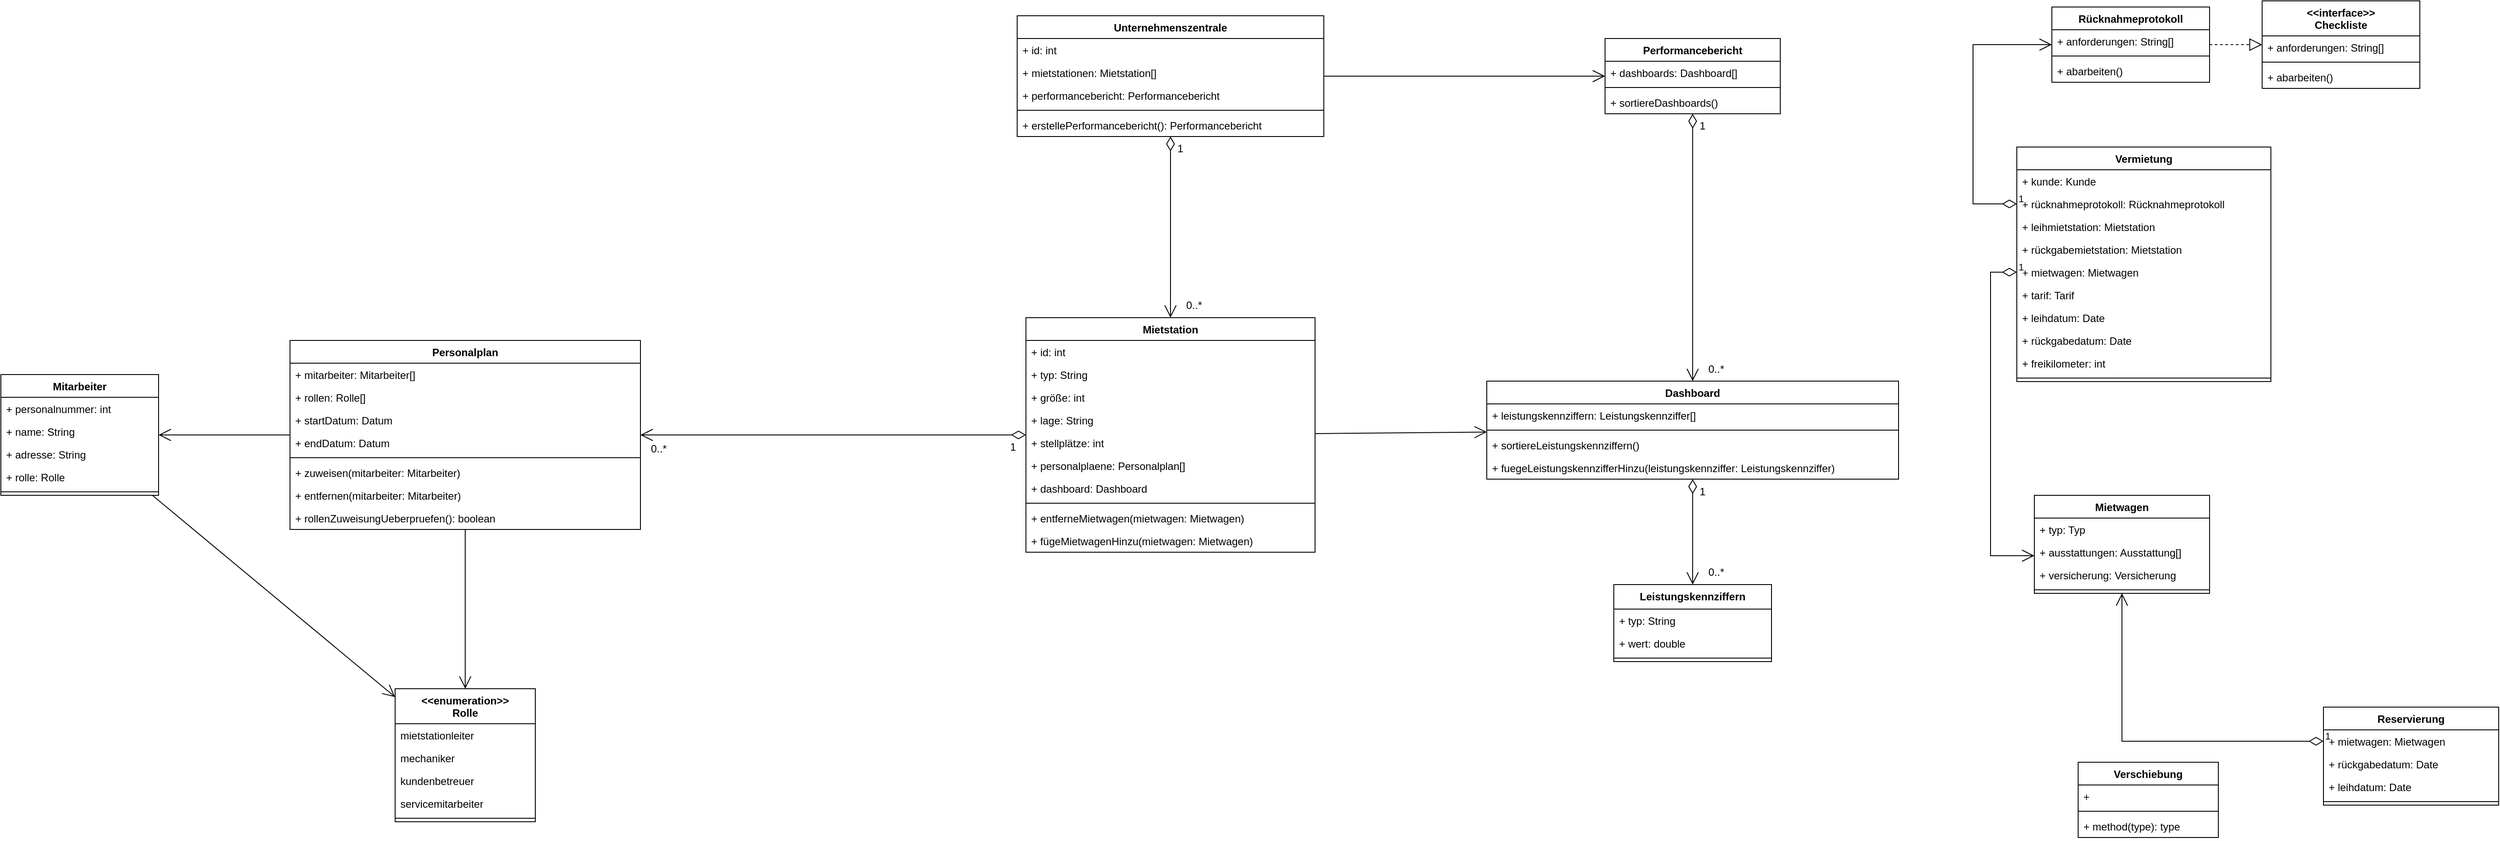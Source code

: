 <mxfile version="16.2.2" type="github">
  <diagram id="ZMPBVdDReR-dd0KNUXKv" name="Page-1">
    <mxGraphModel dx="5080" dy="1983" grid="1" gridSize="10" guides="1" tooltips="1" connect="1" arrows="1" fold="1" page="1" pageScale="1" pageWidth="1600" pageHeight="900" math="0" shadow="0">
      <root>
        <mxCell id="0" />
        <mxCell id="1" parent="0" />
        <mxCell id="JOfPQrPtgQj5ozjjMgrj-1" value="Mietstation" style="swimlane;fontStyle=1;align=center;verticalAlign=top;childLayout=stackLayout;horizontal=1;startSize=26;horizontalStack=0;resizeParent=1;resizeParentMax=0;resizeLast=0;collapsible=1;marginBottom=0;" parent="1" vertex="1">
          <mxGeometry x="-81" y="395" width="330" height="268" as="geometry" />
        </mxCell>
        <mxCell id="JOfPQrPtgQj5ozjjMgrj-76" value="+ id: int" style="text;strokeColor=none;fillColor=none;align=left;verticalAlign=top;spacingLeft=4;spacingRight=4;overflow=hidden;rotatable=0;points=[[0,0.5],[1,0.5]];portConstraint=eastwest;" parent="JOfPQrPtgQj5ozjjMgrj-1" vertex="1">
          <mxGeometry y="26" width="330" height="26" as="geometry" />
        </mxCell>
        <mxCell id="JOfPQrPtgQj5ozjjMgrj-2" value="+ typ: String" style="text;strokeColor=none;fillColor=none;align=left;verticalAlign=top;spacingLeft=4;spacingRight=4;overflow=hidden;rotatable=0;points=[[0,0.5],[1,0.5]];portConstraint=eastwest;" parent="JOfPQrPtgQj5ozjjMgrj-1" vertex="1">
          <mxGeometry y="52" width="330" height="26" as="geometry" />
        </mxCell>
        <mxCell id="JOfPQrPtgQj5ozjjMgrj-73" value="+ größe: int" style="text;strokeColor=none;fillColor=none;align=left;verticalAlign=top;spacingLeft=4;spacingRight=4;overflow=hidden;rotatable=0;points=[[0,0.5],[1,0.5]];portConstraint=eastwest;" parent="JOfPQrPtgQj5ozjjMgrj-1" vertex="1">
          <mxGeometry y="78" width="330" height="26" as="geometry" />
        </mxCell>
        <mxCell id="JOfPQrPtgQj5ozjjMgrj-74" value="+ lage: String" style="text;strokeColor=none;fillColor=none;align=left;verticalAlign=top;spacingLeft=4;spacingRight=4;overflow=hidden;rotatable=0;points=[[0,0.5],[1,0.5]];portConstraint=eastwest;" parent="JOfPQrPtgQj5ozjjMgrj-1" vertex="1">
          <mxGeometry y="104" width="330" height="26" as="geometry" />
        </mxCell>
        <mxCell id="JOfPQrPtgQj5ozjjMgrj-77" value="+ stellplätze: int" style="text;strokeColor=none;fillColor=none;align=left;verticalAlign=top;spacingLeft=4;spacingRight=4;overflow=hidden;rotatable=0;points=[[0,0.5],[1,0.5]];portConstraint=eastwest;" parent="JOfPQrPtgQj5ozjjMgrj-1" vertex="1">
          <mxGeometry y="130" width="330" height="26" as="geometry" />
        </mxCell>
        <mxCell id="keo7LRHrqXR6IUppqkBO-17" value="+ personalplaene: Personalplan[]" style="text;strokeColor=none;fillColor=none;align=left;verticalAlign=top;spacingLeft=4;spacingRight=4;overflow=hidden;rotatable=0;points=[[0,0.5],[1,0.5]];portConstraint=eastwest;fontSize=12;" vertex="1" parent="JOfPQrPtgQj5ozjjMgrj-1">
          <mxGeometry y="156" width="330" height="26" as="geometry" />
        </mxCell>
        <mxCell id="keo7LRHrqXR6IUppqkBO-25" value="+ dashboard: Dashboard" style="text;strokeColor=none;fillColor=none;align=left;verticalAlign=top;spacingLeft=4;spacingRight=4;overflow=hidden;rotatable=0;points=[[0,0.5],[1,0.5]];portConstraint=eastwest;fontSize=12;" vertex="1" parent="JOfPQrPtgQj5ozjjMgrj-1">
          <mxGeometry y="182" width="330" height="26" as="geometry" />
        </mxCell>
        <mxCell id="JOfPQrPtgQj5ozjjMgrj-3" value="" style="line;strokeWidth=1;fillColor=none;align=left;verticalAlign=middle;spacingTop=-1;spacingLeft=3;spacingRight=3;rotatable=0;labelPosition=right;points=[];portConstraint=eastwest;" parent="JOfPQrPtgQj5ozjjMgrj-1" vertex="1">
          <mxGeometry y="208" width="330" height="8" as="geometry" />
        </mxCell>
        <mxCell id="JOfPQrPtgQj5ozjjMgrj-243" value="+ entferneMietwagen(mietwagen: Mietwagen)" style="text;strokeColor=none;fillColor=none;align=left;verticalAlign=top;spacingLeft=4;spacingRight=4;overflow=hidden;rotatable=0;points=[[0,0.5],[1,0.5]];portConstraint=eastwest;" parent="JOfPQrPtgQj5ozjjMgrj-1" vertex="1">
          <mxGeometry y="216" width="330" height="26" as="geometry" />
        </mxCell>
        <mxCell id="JOfPQrPtgQj5ozjjMgrj-244" value="+ fügeMietwagenHinzu(mietwagen: Mietwagen)" style="text;strokeColor=none;fillColor=none;align=left;verticalAlign=top;spacingLeft=4;spacingRight=4;overflow=hidden;rotatable=0;points=[[0,0.5],[1,0.5]];portConstraint=eastwest;" parent="JOfPQrPtgQj5ozjjMgrj-1" vertex="1">
          <mxGeometry y="242" width="330" height="26" as="geometry" />
        </mxCell>
        <mxCell id="JOfPQrPtgQj5ozjjMgrj-5" value="Mietwagen" style="swimlane;fontStyle=1;align=center;verticalAlign=top;childLayout=stackLayout;horizontal=1;startSize=26;horizontalStack=0;resizeParent=1;resizeParentMax=0;resizeLast=0;collapsible=1;marginBottom=0;" parent="1" vertex="1">
          <mxGeometry x="1070" y="598" width="200" height="112" as="geometry" />
        </mxCell>
        <mxCell id="JOfPQrPtgQj5ozjjMgrj-6" value="+ typ: Typ" style="text;strokeColor=none;fillColor=none;align=left;verticalAlign=top;spacingLeft=4;spacingRight=4;overflow=hidden;rotatable=0;points=[[0,0.5],[1,0.5]];portConstraint=eastwest;" parent="JOfPQrPtgQj5ozjjMgrj-5" vertex="1">
          <mxGeometry y="26" width="200" height="26" as="geometry" />
        </mxCell>
        <mxCell id="JOfPQrPtgQj5ozjjMgrj-115" value="+ ausstattungen: Ausstattung[]" style="text;strokeColor=none;fillColor=none;align=left;verticalAlign=top;spacingLeft=4;spacingRight=4;overflow=hidden;rotatable=0;points=[[0,0.5],[1,0.5]];portConstraint=eastwest;" parent="JOfPQrPtgQj5ozjjMgrj-5" vertex="1">
          <mxGeometry y="52" width="200" height="26" as="geometry" />
        </mxCell>
        <mxCell id="JOfPQrPtgQj5ozjjMgrj-118" value="+ versicherung: Versicherung" style="text;strokeColor=none;fillColor=none;align=left;verticalAlign=top;spacingLeft=4;spacingRight=4;overflow=hidden;rotatable=0;points=[[0,0.5],[1,0.5]];portConstraint=eastwest;" parent="JOfPQrPtgQj5ozjjMgrj-5" vertex="1">
          <mxGeometry y="78" width="200" height="26" as="geometry" />
        </mxCell>
        <mxCell id="JOfPQrPtgQj5ozjjMgrj-7" value="" style="line;strokeWidth=1;fillColor=none;align=left;verticalAlign=middle;spacingTop=-1;spacingLeft=3;spacingRight=3;rotatable=0;labelPosition=right;points=[];portConstraint=eastwest;" parent="JOfPQrPtgQj5ozjjMgrj-5" vertex="1">
          <mxGeometry y="104" width="200" height="8" as="geometry" />
        </mxCell>
        <mxCell id="JOfPQrPtgQj5ozjjMgrj-29" value="Unternehmenszentrale" style="swimlane;fontStyle=1;align=center;verticalAlign=top;childLayout=stackLayout;horizontal=1;startSize=26;horizontalStack=0;resizeParent=1;resizeParentMax=0;resizeLast=0;collapsible=1;marginBottom=0;" parent="1" vertex="1">
          <mxGeometry x="-91" y="50" width="350" height="138" as="geometry" />
        </mxCell>
        <mxCell id="JOfPQrPtgQj5ozjjMgrj-75" value="+ id: int" style="text;strokeColor=none;fillColor=none;align=left;verticalAlign=top;spacingLeft=4;spacingRight=4;overflow=hidden;rotatable=0;points=[[0,0.5],[1,0.5]];portConstraint=eastwest;" parent="JOfPQrPtgQj5ozjjMgrj-29" vertex="1">
          <mxGeometry y="26" width="350" height="26" as="geometry" />
        </mxCell>
        <mxCell id="keo7LRHrqXR6IUppqkBO-21" value="+ mietstationen: Mietstation[]" style="text;strokeColor=none;fillColor=none;align=left;verticalAlign=top;spacingLeft=4;spacingRight=4;overflow=hidden;rotatable=0;points=[[0,0.5],[1,0.5]];portConstraint=eastwest;fontSize=12;" vertex="1" parent="JOfPQrPtgQj5ozjjMgrj-29">
          <mxGeometry y="52" width="350" height="26" as="geometry" />
        </mxCell>
        <mxCell id="JOfPQrPtgQj5ozjjMgrj-183" value="+ performancebericht: Performancebericht" style="text;strokeColor=none;fillColor=none;align=left;verticalAlign=top;spacingLeft=4;spacingRight=4;overflow=hidden;rotatable=0;points=[[0,0.5],[1,0.5]];portConstraint=eastwest;" parent="JOfPQrPtgQj5ozjjMgrj-29" vertex="1">
          <mxGeometry y="78" width="350" height="26" as="geometry" />
        </mxCell>
        <mxCell id="JOfPQrPtgQj5ozjjMgrj-31" value="" style="line;strokeWidth=1;fillColor=none;align=left;verticalAlign=middle;spacingTop=-1;spacingLeft=3;spacingRight=3;rotatable=0;labelPosition=right;points=[];portConstraint=eastwest;" parent="JOfPQrPtgQj5ozjjMgrj-29" vertex="1">
          <mxGeometry y="104" width="350" height="8" as="geometry" />
        </mxCell>
        <mxCell id="JOfPQrPtgQj5ozjjMgrj-101" value="+ erstellePerformancebericht(): Performancebericht" style="text;strokeColor=none;fillColor=none;align=left;verticalAlign=top;spacingLeft=4;spacingRight=4;overflow=hidden;rotatable=0;points=[[0,0.5],[1,0.5]];portConstraint=eastwest;" parent="JOfPQrPtgQj5ozjjMgrj-29" vertex="1">
          <mxGeometry y="112" width="350" height="26" as="geometry" />
        </mxCell>
        <mxCell id="JOfPQrPtgQj5ozjjMgrj-33" value="Performancebericht" style="swimlane;fontStyle=1;align=center;verticalAlign=top;childLayout=stackLayout;horizontal=1;startSize=26;horizontalStack=0;resizeParent=1;resizeParentMax=0;resizeLast=0;collapsible=1;marginBottom=0;" parent="1" vertex="1">
          <mxGeometry x="580" y="76" width="200" height="86" as="geometry" />
        </mxCell>
        <mxCell id="JOfPQrPtgQj5ozjjMgrj-34" value="+ dashboards: Dashboard[]" style="text;strokeColor=none;fillColor=none;align=left;verticalAlign=top;spacingLeft=4;spacingRight=4;overflow=hidden;rotatable=0;points=[[0,0.5],[1,0.5]];portConstraint=eastwest;" parent="JOfPQrPtgQj5ozjjMgrj-33" vertex="1">
          <mxGeometry y="26" width="200" height="26" as="geometry" />
        </mxCell>
        <mxCell id="JOfPQrPtgQj5ozjjMgrj-35" value="" style="line;strokeWidth=1;fillColor=none;align=left;verticalAlign=middle;spacingTop=-1;spacingLeft=3;spacingRight=3;rotatable=0;labelPosition=right;points=[];portConstraint=eastwest;" parent="JOfPQrPtgQj5ozjjMgrj-33" vertex="1">
          <mxGeometry y="52" width="200" height="8" as="geometry" />
        </mxCell>
        <mxCell id="keo7LRHrqXR6IUppqkBO-32" value="+ sortiereDashboards()" style="text;strokeColor=none;fillColor=none;align=left;verticalAlign=top;spacingLeft=4;spacingRight=4;overflow=hidden;rotatable=0;points=[[0,0.5],[1,0.5]];portConstraint=eastwest;fontSize=12;" vertex="1" parent="JOfPQrPtgQj5ozjjMgrj-33">
          <mxGeometry y="60" width="200" height="26" as="geometry" />
        </mxCell>
        <mxCell id="JOfPQrPtgQj5ozjjMgrj-37" value="Dashboard" style="swimlane;fontStyle=1;align=center;verticalAlign=top;childLayout=stackLayout;horizontal=1;startSize=26;horizontalStack=0;resizeParent=1;resizeParentMax=0;resizeLast=0;collapsible=1;marginBottom=0;" parent="1" vertex="1">
          <mxGeometry x="445" y="467.53" width="470" height="112" as="geometry" />
        </mxCell>
        <mxCell id="keo7LRHrqXR6IUppqkBO-27" value="+ leistungskennziffern: Leistungskennziffer[]" style="text;strokeColor=none;fillColor=none;align=left;verticalAlign=top;spacingLeft=4;spacingRight=4;overflow=hidden;rotatable=0;points=[[0,0.5],[1,0.5]];portConstraint=eastwest;fontSize=12;" vertex="1" parent="JOfPQrPtgQj5ozjjMgrj-37">
          <mxGeometry y="26" width="470" height="26" as="geometry" />
        </mxCell>
        <mxCell id="JOfPQrPtgQj5ozjjMgrj-39" value="" style="line;strokeWidth=1;fillColor=none;align=left;verticalAlign=middle;spacingTop=-1;spacingLeft=3;spacingRight=3;rotatable=0;labelPosition=right;points=[];portConstraint=eastwest;" parent="JOfPQrPtgQj5ozjjMgrj-37" vertex="1">
          <mxGeometry y="52" width="470" height="8" as="geometry" />
        </mxCell>
        <mxCell id="keo7LRHrqXR6IUppqkBO-33" value="+ sortiereLeistungskennziffern()" style="text;strokeColor=none;fillColor=none;align=left;verticalAlign=top;spacingLeft=4;spacingRight=4;overflow=hidden;rotatable=0;points=[[0,0.5],[1,0.5]];portConstraint=eastwest;fontSize=12;" vertex="1" parent="JOfPQrPtgQj5ozjjMgrj-37">
          <mxGeometry y="60" width="470" height="26" as="geometry" />
        </mxCell>
        <mxCell id="keo7LRHrqXR6IUppqkBO-31" value="+ fuegeLeistungskennzifferHinzu(leistungskennziffer: Leistungskennziffer)" style="text;strokeColor=none;fillColor=none;align=left;verticalAlign=top;spacingLeft=4;spacingRight=4;overflow=hidden;rotatable=0;points=[[0,0.5],[1,0.5]];portConstraint=eastwest;fontSize=12;" vertex="1" parent="JOfPQrPtgQj5ozjjMgrj-37">
          <mxGeometry y="86" width="470" height="26" as="geometry" />
        </mxCell>
        <mxCell id="JOfPQrPtgQj5ozjjMgrj-41" value="Mitarbeiter" style="swimlane;fontStyle=1;align=center;verticalAlign=top;childLayout=stackLayout;horizontal=1;startSize=26;horizontalStack=0;resizeParent=1;resizeParentMax=0;resizeLast=0;collapsible=1;marginBottom=0;" parent="1" vertex="1">
          <mxGeometry x="-1251" y="460" width="180" height="138" as="geometry" />
        </mxCell>
        <mxCell id="JOfPQrPtgQj5ozjjMgrj-206" value="+ personalnummer: int" style="text;strokeColor=none;fillColor=none;align=left;verticalAlign=top;spacingLeft=4;spacingRight=4;overflow=hidden;rotatable=0;points=[[0,0.5],[1,0.5]];portConstraint=eastwest;" parent="JOfPQrPtgQj5ozjjMgrj-41" vertex="1">
          <mxGeometry y="26" width="180" height="26" as="geometry" />
        </mxCell>
        <mxCell id="keo7LRHrqXR6IUppqkBO-5" value="+ name: String" style="text;strokeColor=none;fillColor=none;align=left;verticalAlign=top;spacingLeft=4;spacingRight=4;overflow=hidden;rotatable=0;points=[[0,0.5],[1,0.5]];portConstraint=eastwest;fontSize=12;" vertex="1" parent="JOfPQrPtgQj5ozjjMgrj-41">
          <mxGeometry y="52" width="180" height="26" as="geometry" />
        </mxCell>
        <mxCell id="keo7LRHrqXR6IUppqkBO-6" value="+ adresse: String" style="text;strokeColor=none;fillColor=none;align=left;verticalAlign=top;spacingLeft=4;spacingRight=4;overflow=hidden;rotatable=0;points=[[0,0.5],[1,0.5]];portConstraint=eastwest;fontSize=12;" vertex="1" parent="JOfPQrPtgQj5ozjjMgrj-41">
          <mxGeometry y="78" width="180" height="26" as="geometry" />
        </mxCell>
        <mxCell id="JOfPQrPtgQj5ozjjMgrj-42" value="+ rolle: Rolle" style="text;strokeColor=none;fillColor=none;align=left;verticalAlign=top;spacingLeft=4;spacingRight=4;overflow=hidden;rotatable=0;points=[[0,0.5],[1,0.5]];portConstraint=eastwest;" parent="JOfPQrPtgQj5ozjjMgrj-41" vertex="1">
          <mxGeometry y="104" width="180" height="26" as="geometry" />
        </mxCell>
        <mxCell id="JOfPQrPtgQj5ozjjMgrj-43" value="" style="line;strokeWidth=1;fillColor=none;align=left;verticalAlign=middle;spacingTop=-1;spacingLeft=3;spacingRight=3;rotatable=0;labelPosition=right;points=[];portConstraint=eastwest;" parent="JOfPQrPtgQj5ozjjMgrj-41" vertex="1">
          <mxGeometry y="130" width="180" height="8" as="geometry" />
        </mxCell>
        <mxCell id="JOfPQrPtgQj5ozjjMgrj-45" value="&lt;&lt;enumeration&gt;&gt;&#xa;Rolle" style="swimlane;fontStyle=1;align=center;verticalAlign=top;childLayout=stackLayout;horizontal=1;startSize=40;horizontalStack=0;resizeParent=1;resizeParentMax=0;resizeLast=0;collapsible=1;marginBottom=0;" parent="1" vertex="1">
          <mxGeometry x="-801" y="819" width="160" height="152" as="geometry" />
        </mxCell>
        <mxCell id="JOfPQrPtgQj5ozjjMgrj-46" value="mietstationleiter" style="text;strokeColor=none;fillColor=none;align=left;verticalAlign=top;spacingLeft=4;spacingRight=4;overflow=hidden;rotatable=0;points=[[0,0.5],[1,0.5]];portConstraint=eastwest;" parent="JOfPQrPtgQj5ozjjMgrj-45" vertex="1">
          <mxGeometry y="40" width="160" height="26" as="geometry" />
        </mxCell>
        <mxCell id="keo7LRHrqXR6IUppqkBO-7" value="mechaniker" style="text;strokeColor=none;fillColor=none;align=left;verticalAlign=top;spacingLeft=4;spacingRight=4;overflow=hidden;rotatable=0;points=[[0,0.5],[1,0.5]];portConstraint=eastwest;fontSize=12;" vertex="1" parent="JOfPQrPtgQj5ozjjMgrj-45">
          <mxGeometry y="66" width="160" height="26" as="geometry" />
        </mxCell>
        <mxCell id="keo7LRHrqXR6IUppqkBO-8" value="kundenbetreuer" style="text;strokeColor=none;fillColor=none;align=left;verticalAlign=top;spacingLeft=4;spacingRight=4;overflow=hidden;rotatable=0;points=[[0,0.5],[1,0.5]];portConstraint=eastwest;fontSize=12;" vertex="1" parent="JOfPQrPtgQj5ozjjMgrj-45">
          <mxGeometry y="92" width="160" height="26" as="geometry" />
        </mxCell>
        <mxCell id="keo7LRHrqXR6IUppqkBO-9" value="servicemitarbeiter" style="text;strokeColor=none;fillColor=none;align=left;verticalAlign=top;spacingLeft=4;spacingRight=4;overflow=hidden;rotatable=0;points=[[0,0.5],[1,0.5]];portConstraint=eastwest;fontSize=12;" vertex="1" parent="JOfPQrPtgQj5ozjjMgrj-45">
          <mxGeometry y="118" width="160" height="26" as="geometry" />
        </mxCell>
        <mxCell id="JOfPQrPtgQj5ozjjMgrj-47" value="" style="line;strokeWidth=1;fillColor=none;align=left;verticalAlign=middle;spacingTop=-1;spacingLeft=3;spacingRight=3;rotatable=0;labelPosition=right;points=[];portConstraint=eastwest;" parent="JOfPQrPtgQj5ozjjMgrj-45" vertex="1">
          <mxGeometry y="144" width="160" height="8" as="geometry" />
        </mxCell>
        <mxCell id="JOfPQrPtgQj5ozjjMgrj-53" value="Vermietung" style="swimlane;fontStyle=1;align=center;verticalAlign=top;childLayout=stackLayout;horizontal=1;startSize=26;horizontalStack=0;resizeParent=1;resizeParentMax=0;resizeLast=0;collapsible=1;marginBottom=0;" parent="1" vertex="1">
          <mxGeometry x="1050" y="200" width="290" height="268" as="geometry" />
        </mxCell>
        <mxCell id="JOfPQrPtgQj5ozjjMgrj-54" value="+ kunde: Kunde" style="text;strokeColor=none;fillColor=none;align=left;verticalAlign=top;spacingLeft=4;spacingRight=4;overflow=hidden;rotatable=0;points=[[0,0.5],[1,0.5]];portConstraint=eastwest;" parent="JOfPQrPtgQj5ozjjMgrj-53" vertex="1">
          <mxGeometry y="26" width="290" height="26" as="geometry" />
        </mxCell>
        <mxCell id="JOfPQrPtgQj5ozjjMgrj-144" value="+ rücknahmeprotokoll: Rücknahmeprotokoll" style="text;strokeColor=none;fillColor=none;align=left;verticalAlign=top;spacingLeft=4;spacingRight=4;overflow=hidden;rotatable=0;points=[[0,0.5],[1,0.5]];portConstraint=eastwest;" parent="JOfPQrPtgQj5ozjjMgrj-53" vertex="1">
          <mxGeometry y="52" width="290" height="26" as="geometry" />
        </mxCell>
        <mxCell id="JOfPQrPtgQj5ozjjMgrj-91" value="+ leihmietstation: Mietstation" style="text;strokeColor=none;fillColor=none;align=left;verticalAlign=top;spacingLeft=4;spacingRight=4;overflow=hidden;rotatable=0;points=[[0,0.5],[1,0.5]];portConstraint=eastwest;" parent="JOfPQrPtgQj5ozjjMgrj-53" vertex="1">
          <mxGeometry y="78" width="290" height="26" as="geometry" />
        </mxCell>
        <mxCell id="JOfPQrPtgQj5ozjjMgrj-100" value="+ rückgabemietstation: Mietstation" style="text;strokeColor=none;fillColor=none;align=left;verticalAlign=top;spacingLeft=4;spacingRight=4;overflow=hidden;rotatable=0;points=[[0,0.5],[1,0.5]];portConstraint=eastwest;" parent="JOfPQrPtgQj5ozjjMgrj-53" vertex="1">
          <mxGeometry y="104" width="290" height="26" as="geometry" />
        </mxCell>
        <mxCell id="JOfPQrPtgQj5ozjjMgrj-92" value="+ mietwagen: Mietwagen" style="text;strokeColor=none;fillColor=none;align=left;verticalAlign=top;spacingLeft=4;spacingRight=4;overflow=hidden;rotatable=0;points=[[0,0.5],[1,0.5]];portConstraint=eastwest;" parent="JOfPQrPtgQj5ozjjMgrj-53" vertex="1">
          <mxGeometry y="130" width="290" height="26" as="geometry" />
        </mxCell>
        <mxCell id="JOfPQrPtgQj5ozjjMgrj-107" value="+ tarif: Tarif" style="text;strokeColor=none;fillColor=none;align=left;verticalAlign=top;spacingLeft=4;spacingRight=4;overflow=hidden;rotatable=0;points=[[0,0.5],[1,0.5]];portConstraint=eastwest;" parent="JOfPQrPtgQj5ozjjMgrj-53" vertex="1">
          <mxGeometry y="156" width="290" height="26" as="geometry" />
        </mxCell>
        <mxCell id="JOfPQrPtgQj5ozjjMgrj-94" value="+ leihdatum: Date" style="text;strokeColor=none;fillColor=none;align=left;verticalAlign=top;spacingLeft=4;spacingRight=4;overflow=hidden;rotatable=0;points=[[0,0.5],[1,0.5]];portConstraint=eastwest;" parent="JOfPQrPtgQj5ozjjMgrj-53" vertex="1">
          <mxGeometry y="182" width="290" height="26" as="geometry" />
        </mxCell>
        <mxCell id="JOfPQrPtgQj5ozjjMgrj-95" value="+ rückgabedatum: Date" style="text;strokeColor=none;fillColor=none;align=left;verticalAlign=top;spacingLeft=4;spacingRight=4;overflow=hidden;rotatable=0;points=[[0,0.5],[1,0.5]];portConstraint=eastwest;" parent="JOfPQrPtgQj5ozjjMgrj-53" vertex="1">
          <mxGeometry y="208" width="290" height="26" as="geometry" />
        </mxCell>
        <mxCell id="JOfPQrPtgQj5ozjjMgrj-119" value="+ freikilometer: int" style="text;strokeColor=none;fillColor=none;align=left;verticalAlign=top;spacingLeft=4;spacingRight=4;overflow=hidden;rotatable=0;points=[[0,0.5],[1,0.5]];portConstraint=eastwest;" parent="JOfPQrPtgQj5ozjjMgrj-53" vertex="1">
          <mxGeometry y="234" width="290" height="26" as="geometry" />
        </mxCell>
        <mxCell id="JOfPQrPtgQj5ozjjMgrj-55" value="" style="line;strokeWidth=1;fillColor=none;align=left;verticalAlign=middle;spacingTop=-1;spacingLeft=3;spacingRight=3;rotatable=0;labelPosition=right;points=[];portConstraint=eastwest;" parent="JOfPQrPtgQj5ozjjMgrj-53" vertex="1">
          <mxGeometry y="260" width="290" height="8" as="geometry" />
        </mxCell>
        <mxCell id="JOfPQrPtgQj5ozjjMgrj-110" value="1" style="endArrow=open;html=1;endSize=12;startArrow=diamondThin;startSize=14;startFill=0;edgeStyle=orthogonalEdgeStyle;align=left;verticalAlign=bottom;rounded=0;exitX=0;exitY=0.5;exitDx=0;exitDy=0;" parent="1" source="JOfPQrPtgQj5ozjjMgrj-92" target="JOfPQrPtgQj5ozjjMgrj-5" edge="1">
          <mxGeometry x="-1" y="3" relative="1" as="geometry">
            <mxPoint x="990" y="420" as="sourcePoint" />
            <mxPoint x="1150" y="420" as="targetPoint" />
            <Array as="points">
              <mxPoint x="1020" y="343" />
              <mxPoint x="1020" y="667" />
            </Array>
          </mxGeometry>
        </mxCell>
        <mxCell id="JOfPQrPtgQj5ozjjMgrj-125" value="Reservierung" style="swimlane;fontStyle=1;align=center;verticalAlign=top;childLayout=stackLayout;horizontal=1;startSize=26;horizontalStack=0;resizeParent=1;resizeParentMax=0;resizeLast=0;collapsible=1;marginBottom=0;" parent="1" vertex="1">
          <mxGeometry x="1400" y="840" width="200" height="112" as="geometry" />
        </mxCell>
        <mxCell id="JOfPQrPtgQj5ozjjMgrj-129" value="+ mietwagen: Mietwagen" style="text;strokeColor=none;fillColor=none;align=left;verticalAlign=top;spacingLeft=4;spacingRight=4;overflow=hidden;rotatable=0;points=[[0,0.5],[1,0.5]];portConstraint=eastwest;" parent="JOfPQrPtgQj5ozjjMgrj-125" vertex="1">
          <mxGeometry y="26" width="200" height="26" as="geometry" />
        </mxCell>
        <mxCell id="JOfPQrPtgQj5ozjjMgrj-131" value="+ rückgabedatum: Date" style="text;strokeColor=none;fillColor=none;align=left;verticalAlign=top;spacingLeft=4;spacingRight=4;overflow=hidden;rotatable=0;points=[[0,0.5],[1,0.5]];portConstraint=eastwest;" parent="JOfPQrPtgQj5ozjjMgrj-125" vertex="1">
          <mxGeometry y="52" width="200" height="26" as="geometry" />
        </mxCell>
        <mxCell id="JOfPQrPtgQj5ozjjMgrj-130" value="+ leihdatum: Date" style="text;strokeColor=none;fillColor=none;align=left;verticalAlign=top;spacingLeft=4;spacingRight=4;overflow=hidden;rotatable=0;points=[[0,0.5],[1,0.5]];portConstraint=eastwest;" parent="JOfPQrPtgQj5ozjjMgrj-125" vertex="1">
          <mxGeometry y="78" width="200" height="26" as="geometry" />
        </mxCell>
        <mxCell id="JOfPQrPtgQj5ozjjMgrj-127" value="" style="line;strokeWidth=1;fillColor=none;align=left;verticalAlign=middle;spacingTop=-1;spacingLeft=3;spacingRight=3;rotatable=0;labelPosition=right;points=[];portConstraint=eastwest;" parent="JOfPQrPtgQj5ozjjMgrj-125" vertex="1">
          <mxGeometry y="104" width="200" height="8" as="geometry" />
        </mxCell>
        <mxCell id="JOfPQrPtgQj5ozjjMgrj-135" value="1" style="endArrow=open;html=1;endSize=12;startArrow=diamondThin;startSize=14;startFill=0;edgeStyle=orthogonalEdgeStyle;align=left;verticalAlign=bottom;rounded=0;exitX=0;exitY=0.5;exitDx=0;exitDy=0;" parent="1" source="JOfPQrPtgQj5ozjjMgrj-129" target="JOfPQrPtgQj5ozjjMgrj-5" edge="1">
          <mxGeometry x="-1" y="3" relative="1" as="geometry">
            <mxPoint x="870" y="240" as="sourcePoint" />
            <mxPoint x="1030" y="240" as="targetPoint" />
            <Array as="points">
              <mxPoint x="1170" y="879" />
            </Array>
          </mxGeometry>
        </mxCell>
        <mxCell id="JOfPQrPtgQj5ozjjMgrj-140" value="Rücknahmeprotokoll" style="swimlane;fontStyle=1;align=center;verticalAlign=top;childLayout=stackLayout;horizontal=1;startSize=26;horizontalStack=0;resizeParent=1;resizeParentMax=0;resizeLast=0;collapsible=1;marginBottom=0;" parent="1" vertex="1">
          <mxGeometry x="1090" y="40" width="180" height="86" as="geometry" />
        </mxCell>
        <mxCell id="JOfPQrPtgQj5ozjjMgrj-141" value="+ anforderungen: String[]" style="text;strokeColor=none;fillColor=none;align=left;verticalAlign=top;spacingLeft=4;spacingRight=4;overflow=hidden;rotatable=0;points=[[0,0.5],[1,0.5]];portConstraint=eastwest;" parent="JOfPQrPtgQj5ozjjMgrj-140" vertex="1">
          <mxGeometry y="26" width="180" height="26" as="geometry" />
        </mxCell>
        <mxCell id="JOfPQrPtgQj5ozjjMgrj-142" value="" style="line;strokeWidth=1;fillColor=none;align=left;verticalAlign=middle;spacingTop=-1;spacingLeft=3;spacingRight=3;rotatable=0;labelPosition=right;points=[];portConstraint=eastwest;" parent="JOfPQrPtgQj5ozjjMgrj-140" vertex="1">
          <mxGeometry y="52" width="180" height="8" as="geometry" />
        </mxCell>
        <mxCell id="JOfPQrPtgQj5ozjjMgrj-143" value="+ abarbeiten()" style="text;strokeColor=none;fillColor=none;align=left;verticalAlign=top;spacingLeft=4;spacingRight=4;overflow=hidden;rotatable=0;points=[[0,0.5],[1,0.5]];portConstraint=eastwest;" parent="JOfPQrPtgQj5ozjjMgrj-140" vertex="1">
          <mxGeometry y="60" width="180" height="26" as="geometry" />
        </mxCell>
        <mxCell id="JOfPQrPtgQj5ozjjMgrj-146" value="1" style="endArrow=open;html=1;endSize=12;startArrow=diamondThin;startSize=14;startFill=0;edgeStyle=orthogonalEdgeStyle;align=left;verticalAlign=bottom;rounded=0;exitX=0;exitY=0.5;exitDx=0;exitDy=0;" parent="1" source="JOfPQrPtgQj5ozjjMgrj-144" target="JOfPQrPtgQj5ozjjMgrj-140" edge="1">
          <mxGeometry x="-1" y="3" relative="1" as="geometry">
            <mxPoint x="830" y="80" as="sourcePoint" />
            <mxPoint x="990" y="80" as="targetPoint" />
            <Array as="points">
              <mxPoint x="1000" y="265" />
              <mxPoint x="1000" y="83" />
            </Array>
          </mxGeometry>
        </mxCell>
        <mxCell id="JOfPQrPtgQj5ozjjMgrj-147" value="&lt;&lt;interface&gt;&gt;&#xa;Checkliste" style="swimlane;fontStyle=1;align=center;verticalAlign=top;childLayout=stackLayout;horizontal=1;startSize=40;horizontalStack=0;resizeParent=1;resizeParentMax=0;resizeLast=0;collapsible=1;marginBottom=0;" parent="1" vertex="1">
          <mxGeometry x="1330" y="33" width="180" height="100" as="geometry" />
        </mxCell>
        <mxCell id="JOfPQrPtgQj5ozjjMgrj-148" value="+ anforderungen: String[]" style="text;strokeColor=none;fillColor=none;align=left;verticalAlign=top;spacingLeft=4;spacingRight=4;overflow=hidden;rotatable=0;points=[[0,0.5],[1,0.5]];portConstraint=eastwest;" parent="JOfPQrPtgQj5ozjjMgrj-147" vertex="1">
          <mxGeometry y="40" width="180" height="26" as="geometry" />
        </mxCell>
        <mxCell id="JOfPQrPtgQj5ozjjMgrj-149" value="" style="line;strokeWidth=1;fillColor=none;align=left;verticalAlign=middle;spacingTop=-1;spacingLeft=3;spacingRight=3;rotatable=0;labelPosition=right;points=[];portConstraint=eastwest;" parent="JOfPQrPtgQj5ozjjMgrj-147" vertex="1">
          <mxGeometry y="66" width="180" height="8" as="geometry" />
        </mxCell>
        <mxCell id="JOfPQrPtgQj5ozjjMgrj-150" value="+ abarbeiten()" style="text;strokeColor=none;fillColor=none;align=left;verticalAlign=top;spacingLeft=4;spacingRight=4;overflow=hidden;rotatable=0;points=[[0,0.5],[1,0.5]];portConstraint=eastwest;" parent="JOfPQrPtgQj5ozjjMgrj-147" vertex="1">
          <mxGeometry y="74" width="180" height="26" as="geometry" />
        </mxCell>
        <mxCell id="JOfPQrPtgQj5ozjjMgrj-151" value="" style="endArrow=block;endFill=0;endSize=12;html=1;rounded=0;dashed=1;" parent="1" source="JOfPQrPtgQj5ozjjMgrj-140" target="JOfPQrPtgQj5ozjjMgrj-147" edge="1">
          <mxGeometry width="160" relative="1" as="geometry">
            <mxPoint x="760" y="70" as="sourcePoint" />
            <mxPoint x="920" y="70" as="targetPoint" />
          </mxGeometry>
        </mxCell>
        <mxCell id="JOfPQrPtgQj5ozjjMgrj-156" value="Leistungskennziffern" style="swimlane;fontStyle=1;align=center;verticalAlign=top;childLayout=stackLayout;horizontal=1;startSize=28;horizontalStack=0;resizeParent=1;resizeParentMax=0;resizeLast=0;collapsible=1;marginBottom=0;" parent="1" vertex="1">
          <mxGeometry x="590" y="700" width="180" height="88" as="geometry" />
        </mxCell>
        <mxCell id="JOfPQrPtgQj5ozjjMgrj-162" value="+ typ: String" style="text;strokeColor=none;fillColor=none;align=left;verticalAlign=top;spacingLeft=4;spacingRight=4;overflow=hidden;rotatable=0;points=[[0,0.5],[1,0.5]];portConstraint=eastwest;" parent="JOfPQrPtgQj5ozjjMgrj-156" vertex="1">
          <mxGeometry y="28" width="180" height="26" as="geometry" />
        </mxCell>
        <mxCell id="JOfPQrPtgQj5ozjjMgrj-176" value="+ wert: double" style="text;strokeColor=none;fillColor=none;align=left;verticalAlign=top;spacingLeft=4;spacingRight=4;overflow=hidden;rotatable=0;points=[[0,0.5],[1,0.5]];portConstraint=eastwest;" parent="JOfPQrPtgQj5ozjjMgrj-156" vertex="1">
          <mxGeometry y="54" width="180" height="26" as="geometry" />
        </mxCell>
        <mxCell id="JOfPQrPtgQj5ozjjMgrj-158" value="" style="line;strokeWidth=1;fillColor=none;align=left;verticalAlign=middle;spacingTop=-1;spacingLeft=3;spacingRight=3;rotatable=0;labelPosition=right;points=[];portConstraint=eastwest;" parent="JOfPQrPtgQj5ozjjMgrj-156" vertex="1">
          <mxGeometry y="80" width="180" height="8" as="geometry" />
        </mxCell>
        <mxCell id="JOfPQrPtgQj5ozjjMgrj-196" value="Personalplan" style="swimlane;fontStyle=1;align=center;verticalAlign=top;childLayout=stackLayout;horizontal=1;startSize=26;horizontalStack=0;resizeParent=1;resizeParentMax=0;resizeLast=0;collapsible=1;marginBottom=0;" parent="1" vertex="1">
          <mxGeometry x="-921" y="421" width="400" height="216" as="geometry" />
        </mxCell>
        <mxCell id="JOfPQrPtgQj5ozjjMgrj-217" value="+ mitarbeiter: Mitarbeiter[]" style="text;strokeColor=none;fillColor=none;align=left;verticalAlign=top;spacingLeft=4;spacingRight=4;overflow=hidden;rotatable=0;points=[[0,0.5],[1,0.5]];portConstraint=eastwest;" parent="JOfPQrPtgQj5ozjjMgrj-196" vertex="1">
          <mxGeometry y="26" width="400" height="26" as="geometry" />
        </mxCell>
        <mxCell id="keo7LRHrqXR6IUppqkBO-4" value="+ rollen: Rolle[]" style="text;strokeColor=none;fillColor=none;align=left;verticalAlign=top;spacingLeft=4;spacingRight=4;overflow=hidden;rotatable=0;points=[[0,0.5],[1,0.5]];portConstraint=eastwest;fontSize=12;" vertex="1" parent="JOfPQrPtgQj5ozjjMgrj-196">
          <mxGeometry y="52" width="400" height="26" as="geometry" />
        </mxCell>
        <mxCell id="keo7LRHrqXR6IUppqkBO-2" value="+ startDatum: Datum" style="text;strokeColor=none;fillColor=none;align=left;verticalAlign=top;spacingLeft=4;spacingRight=4;overflow=hidden;rotatable=0;points=[[0,0.5],[1,0.5]];portConstraint=eastwest;fontSize=12;" vertex="1" parent="JOfPQrPtgQj5ozjjMgrj-196">
          <mxGeometry y="78" width="400" height="26" as="geometry" />
        </mxCell>
        <mxCell id="keo7LRHrqXR6IUppqkBO-3" value="+ endDatum: Datum" style="text;strokeColor=none;fillColor=none;align=left;verticalAlign=top;spacingLeft=4;spacingRight=4;overflow=hidden;rotatable=0;points=[[0,0.5],[1,0.5]];portConstraint=eastwest;fontSize=12;" vertex="1" parent="JOfPQrPtgQj5ozjjMgrj-196">
          <mxGeometry y="104" width="400" height="26" as="geometry" />
        </mxCell>
        <mxCell id="JOfPQrPtgQj5ozjjMgrj-198" value="" style="line;strokeWidth=1;fillColor=none;align=left;verticalAlign=middle;spacingTop=-1;spacingLeft=3;spacingRight=3;rotatable=0;labelPosition=right;points=[];portConstraint=eastwest;" parent="JOfPQrPtgQj5ozjjMgrj-196" vertex="1">
          <mxGeometry y="130" width="400" height="8" as="geometry" />
        </mxCell>
        <mxCell id="JOfPQrPtgQj5ozjjMgrj-199" value="+ zuweisen(mitarbeiter: Mitarbeiter)" style="text;strokeColor=none;fillColor=none;align=left;verticalAlign=top;spacingLeft=4;spacingRight=4;overflow=hidden;rotatable=0;points=[[0,0.5],[1,0.5]];portConstraint=eastwest;" parent="JOfPQrPtgQj5ozjjMgrj-196" vertex="1">
          <mxGeometry y="138" width="400" height="26" as="geometry" />
        </mxCell>
        <mxCell id="JOfPQrPtgQj5ozjjMgrj-219" value="+ entfernen(mitarbeiter: Mitarbeiter)" style="text;strokeColor=none;fillColor=none;align=left;verticalAlign=top;spacingLeft=4;spacingRight=4;overflow=hidden;rotatable=0;points=[[0,0.5],[1,0.5]];portConstraint=eastwest;" parent="JOfPQrPtgQj5ozjjMgrj-196" vertex="1">
          <mxGeometry y="164" width="400" height="26" as="geometry" />
        </mxCell>
        <mxCell id="JOfPQrPtgQj5ozjjMgrj-218" value="+ rollenZuweisungUeberpruefen(): boolean" style="text;strokeColor=none;fillColor=none;align=left;verticalAlign=top;spacingLeft=4;spacingRight=4;overflow=hidden;rotatable=0;points=[[0,0.5],[1,0.5]];portConstraint=eastwest;" parent="JOfPQrPtgQj5ozjjMgrj-196" vertex="1">
          <mxGeometry y="190" width="400" height="26" as="geometry" />
        </mxCell>
        <mxCell id="JOfPQrPtgQj5ozjjMgrj-239" value="Verschiebung" style="swimlane;fontStyle=1;align=center;verticalAlign=top;childLayout=stackLayout;horizontal=1;startSize=26;horizontalStack=0;resizeParent=1;resizeParentMax=0;resizeLast=0;collapsible=1;marginBottom=0;" parent="1" vertex="1">
          <mxGeometry x="1120" y="903" width="160" height="86" as="geometry" />
        </mxCell>
        <mxCell id="JOfPQrPtgQj5ozjjMgrj-240" value="+ " style="text;strokeColor=none;fillColor=none;align=left;verticalAlign=top;spacingLeft=4;spacingRight=4;overflow=hidden;rotatable=0;points=[[0,0.5],[1,0.5]];portConstraint=eastwest;" parent="JOfPQrPtgQj5ozjjMgrj-239" vertex="1">
          <mxGeometry y="26" width="160" height="26" as="geometry" />
        </mxCell>
        <mxCell id="JOfPQrPtgQj5ozjjMgrj-241" value="" style="line;strokeWidth=1;fillColor=none;align=left;verticalAlign=middle;spacingTop=-1;spacingLeft=3;spacingRight=3;rotatable=0;labelPosition=right;points=[];portConstraint=eastwest;" parent="JOfPQrPtgQj5ozjjMgrj-239" vertex="1">
          <mxGeometry y="52" width="160" height="8" as="geometry" />
        </mxCell>
        <mxCell id="JOfPQrPtgQj5ozjjMgrj-242" value="+ method(type): type" style="text;strokeColor=none;fillColor=none;align=left;verticalAlign=top;spacingLeft=4;spacingRight=4;overflow=hidden;rotatable=0;points=[[0,0.5],[1,0.5]];portConstraint=eastwest;" parent="JOfPQrPtgQj5ozjjMgrj-239" vertex="1">
          <mxGeometry y="60" width="160" height="26" as="geometry" />
        </mxCell>
        <mxCell id="keo7LRHrqXR6IUppqkBO-13" value="" style="endArrow=open;endFill=1;endSize=12;html=1;rounded=0;fontSize=12;" edge="1" parent="1" source="JOfPQrPtgQj5ozjjMgrj-41" target="JOfPQrPtgQj5ozjjMgrj-45">
          <mxGeometry width="160" relative="1" as="geometry">
            <mxPoint x="-561" y="861" as="sourcePoint" />
            <mxPoint x="-401" y="861" as="targetPoint" />
          </mxGeometry>
        </mxCell>
        <mxCell id="keo7LRHrqXR6IUppqkBO-15" value="" style="endArrow=open;endFill=1;endSize=12;html=1;rounded=0;fontSize=12;" edge="1" parent="1" source="JOfPQrPtgQj5ozjjMgrj-196" target="JOfPQrPtgQj5ozjjMgrj-41">
          <mxGeometry width="160" relative="1" as="geometry">
            <mxPoint x="-821" y="801" as="sourcePoint" />
            <mxPoint x="-661" y="801" as="targetPoint" />
          </mxGeometry>
        </mxCell>
        <mxCell id="keo7LRHrqXR6IUppqkBO-16" value="" style="endArrow=open;endFill=1;endSize=12;html=1;rounded=0;fontSize=12;" edge="1" parent="1" source="JOfPQrPtgQj5ozjjMgrj-196" target="JOfPQrPtgQj5ozjjMgrj-45">
          <mxGeometry width="160" relative="1" as="geometry">
            <mxPoint x="-331" y="581" as="sourcePoint" />
            <mxPoint x="-171" y="581" as="targetPoint" />
          </mxGeometry>
        </mxCell>
        <mxCell id="keo7LRHrqXR6IUppqkBO-18" value="" style="endArrow=open;html=1;endSize=12;startArrow=diamondThin;startSize=14;startFill=0;edgeStyle=orthogonalEdgeStyle;rounded=0;fontSize=12;" edge="1" parent="1" source="JOfPQrPtgQj5ozjjMgrj-1" target="JOfPQrPtgQj5ozjjMgrj-196">
          <mxGeometry relative="1" as="geometry">
            <mxPoint x="-241" y="651" as="sourcePoint" />
            <mxPoint x="-361" y="711" as="targetPoint" />
          </mxGeometry>
        </mxCell>
        <mxCell id="keo7LRHrqXR6IUppqkBO-19" value="1" style="edgeLabel;resizable=0;html=1;align=left;verticalAlign=top;fontSize=12;" connectable="0" vertex="1" parent="keo7LRHrqXR6IUppqkBO-18">
          <mxGeometry x="-1" relative="1" as="geometry">
            <mxPoint x="-20" as="offset" />
          </mxGeometry>
        </mxCell>
        <mxCell id="keo7LRHrqXR6IUppqkBO-20" value="0..*" style="edgeLabel;resizable=0;html=1;align=right;verticalAlign=top;fontSize=12;" connectable="0" vertex="1" parent="keo7LRHrqXR6IUppqkBO-18">
          <mxGeometry x="1" relative="1" as="geometry">
            <mxPoint x="30" y="2" as="offset" />
          </mxGeometry>
        </mxCell>
        <mxCell id="keo7LRHrqXR6IUppqkBO-22" value="" style="endArrow=open;html=1;endSize=12;startArrow=diamondThin;startSize=14;startFill=0;edgeStyle=orthogonalEdgeStyle;rounded=0;fontSize=12;" edge="1" parent="1" source="JOfPQrPtgQj5ozjjMgrj-29" target="JOfPQrPtgQj5ozjjMgrj-1">
          <mxGeometry relative="1" as="geometry">
            <mxPoint x="-150" y="370" as="sourcePoint" />
            <mxPoint x="10" y="370" as="targetPoint" />
          </mxGeometry>
        </mxCell>
        <mxCell id="keo7LRHrqXR6IUppqkBO-23" value="1" style="edgeLabel;resizable=0;html=1;align=left;verticalAlign=top;fontSize=12;" connectable="0" vertex="1" parent="keo7LRHrqXR6IUppqkBO-22">
          <mxGeometry x="-1" relative="1" as="geometry">
            <mxPoint x="6" as="offset" />
          </mxGeometry>
        </mxCell>
        <mxCell id="keo7LRHrqXR6IUppqkBO-24" value="0..*" style="edgeLabel;resizable=0;html=1;align=right;verticalAlign=top;fontSize=12;" connectable="0" vertex="1" parent="keo7LRHrqXR6IUppqkBO-22">
          <mxGeometry x="1" relative="1" as="geometry">
            <mxPoint x="36" y="-28" as="offset" />
          </mxGeometry>
        </mxCell>
        <mxCell id="keo7LRHrqXR6IUppqkBO-28" value="" style="endArrow=open;html=1;endSize=12;startArrow=diamondThin;startSize=14;startFill=0;edgeStyle=orthogonalEdgeStyle;rounded=0;fontSize=12;" edge="1" parent="1" source="JOfPQrPtgQj5ozjjMgrj-37" target="JOfPQrPtgQj5ozjjMgrj-156">
          <mxGeometry relative="1" as="geometry">
            <mxPoint x="179" y="365.53" as="sourcePoint" />
            <mxPoint x="179" y="572.53" as="targetPoint" />
          </mxGeometry>
        </mxCell>
        <mxCell id="keo7LRHrqXR6IUppqkBO-29" value="1" style="edgeLabel;resizable=0;html=1;align=left;verticalAlign=top;fontSize=12;" connectable="0" vertex="1" parent="keo7LRHrqXR6IUppqkBO-28">
          <mxGeometry x="-1" relative="1" as="geometry">
            <mxPoint x="6" as="offset" />
          </mxGeometry>
        </mxCell>
        <mxCell id="keo7LRHrqXR6IUppqkBO-30" value="0..*" style="edgeLabel;resizable=0;html=1;align=right;verticalAlign=top;fontSize=12;" connectable="0" vertex="1" parent="keo7LRHrqXR6IUppqkBO-28">
          <mxGeometry x="1" relative="1" as="geometry">
            <mxPoint x="36" y="-28" as="offset" />
          </mxGeometry>
        </mxCell>
        <mxCell id="keo7LRHrqXR6IUppqkBO-34" value="" style="endArrow=open;html=1;endSize=12;startArrow=diamondThin;startSize=14;startFill=0;edgeStyle=orthogonalEdgeStyle;rounded=0;fontSize=12;" edge="1" parent="1" source="JOfPQrPtgQj5ozjjMgrj-33" target="JOfPQrPtgQj5ozjjMgrj-37">
          <mxGeometry relative="1" as="geometry">
            <mxPoint x="690" y="432" as="sourcePoint" />
            <mxPoint x="690" y="490" as="targetPoint" />
          </mxGeometry>
        </mxCell>
        <mxCell id="keo7LRHrqXR6IUppqkBO-35" value="1" style="edgeLabel;resizable=0;html=1;align=left;verticalAlign=top;fontSize=12;" connectable="0" vertex="1" parent="keo7LRHrqXR6IUppqkBO-34">
          <mxGeometry x="-1" relative="1" as="geometry">
            <mxPoint x="6" as="offset" />
          </mxGeometry>
        </mxCell>
        <mxCell id="keo7LRHrqXR6IUppqkBO-36" value="0..*" style="edgeLabel;resizable=0;html=1;align=right;verticalAlign=top;fontSize=12;" connectable="0" vertex="1" parent="keo7LRHrqXR6IUppqkBO-34">
          <mxGeometry x="1" relative="1" as="geometry">
            <mxPoint x="36" y="-28" as="offset" />
          </mxGeometry>
        </mxCell>
        <mxCell id="keo7LRHrqXR6IUppqkBO-37" value="" style="endArrow=open;endFill=1;endSize=12;html=1;rounded=0;fontSize=12;" edge="1" parent="1" source="JOfPQrPtgQj5ozjjMgrj-1" target="JOfPQrPtgQj5ozjjMgrj-37">
          <mxGeometry width="160" relative="1" as="geometry">
            <mxPoint x="110" y="460" as="sourcePoint" />
            <mxPoint x="270" y="460" as="targetPoint" />
          </mxGeometry>
        </mxCell>
        <mxCell id="keo7LRHrqXR6IUppqkBO-38" value="" style="endArrow=open;endFill=1;endSize=12;html=1;rounded=0;fontSize=12;" edge="1" parent="1" source="JOfPQrPtgQj5ozjjMgrj-29" target="JOfPQrPtgQj5ozjjMgrj-33">
          <mxGeometry width="160" relative="1" as="geometry">
            <mxPoint x="110" y="460" as="sourcePoint" />
            <mxPoint x="270" y="460" as="targetPoint" />
          </mxGeometry>
        </mxCell>
      </root>
    </mxGraphModel>
  </diagram>
</mxfile>
